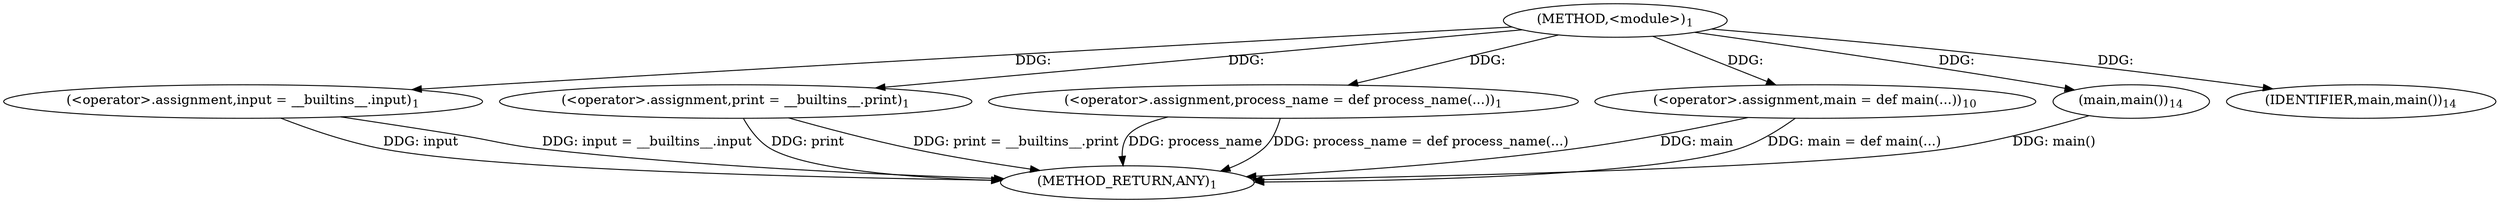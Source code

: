 digraph "&lt;module&gt;" {  
"7" [label = <(METHOD,&lt;module&gt;)<SUB>1</SUB>> ]
"11" [label = <(METHOD_RETURN,ANY)<SUB>1</SUB>> ]
"14" [label = <(&lt;operator&gt;.assignment,input = __builtins__.input)<SUB>1</SUB>> ]
"17" [label = <(&lt;operator&gt;.assignment,print = __builtins__.print)<SUB>1</SUB>> ]
"53" [label = <(&lt;operator&gt;.assignment,process_name = def process_name(...))<SUB>1</SUB>> ]
"71" [label = <(&lt;operator&gt;.assignment,main = def main(...))<SUB>10</SUB>> ]
"73" [label = <(main,main())<SUB>14</SUB>> ]
"72" [label = <(IDENTIFIER,main,main())<SUB>14</SUB>> ]
  "14" -> "11"  [ label = "DDG: input"] 
  "14" -> "11"  [ label = "DDG: input = __builtins__.input"] 
  "17" -> "11"  [ label = "DDG: print"] 
  "17" -> "11"  [ label = "DDG: print = __builtins__.print"] 
  "53" -> "11"  [ label = "DDG: process_name"] 
  "53" -> "11"  [ label = "DDG: process_name = def process_name(...)"] 
  "71" -> "11"  [ label = "DDG: main"] 
  "71" -> "11"  [ label = "DDG: main = def main(...)"] 
  "73" -> "11"  [ label = "DDG: main()"] 
  "7" -> "14"  [ label = "DDG: "] 
  "7" -> "17"  [ label = "DDG: "] 
  "7" -> "53"  [ label = "DDG: "] 
  "7" -> "71"  [ label = "DDG: "] 
  "7" -> "73"  [ label = "DDG: "] 
  "7" -> "72"  [ label = "DDG: "] 
}
